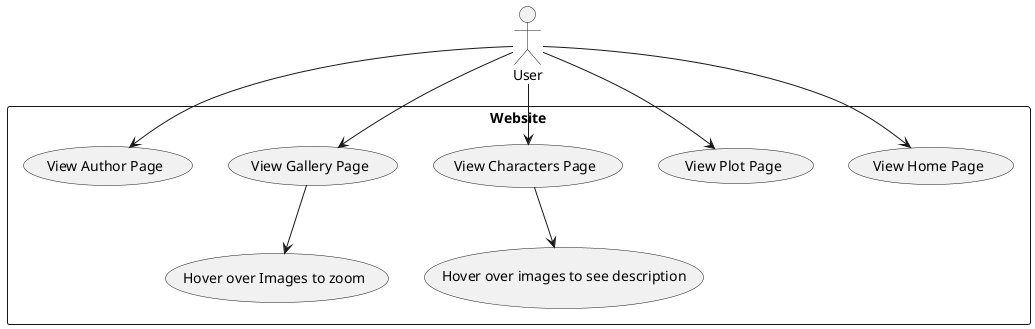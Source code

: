 @startuml
actor User as U

rectangle Website {
    usecase "View Home Page" as UC1
    usecase "View Plot Page" as UC2
    usecase "View Characters Page" as UC3
    usecase "View Gallery Page" as UC4
    usecase "View Author Page" as UC5
    usecase "Hover over Images to zoom" as UC6
    usecase "Hover over images to see description" as UC7
}

U --> UC1
U --> UC2
U --> UC3
U --> UC4
U --> UC5
UC4 --> UC6
UC3 --> UC7

@enduml
